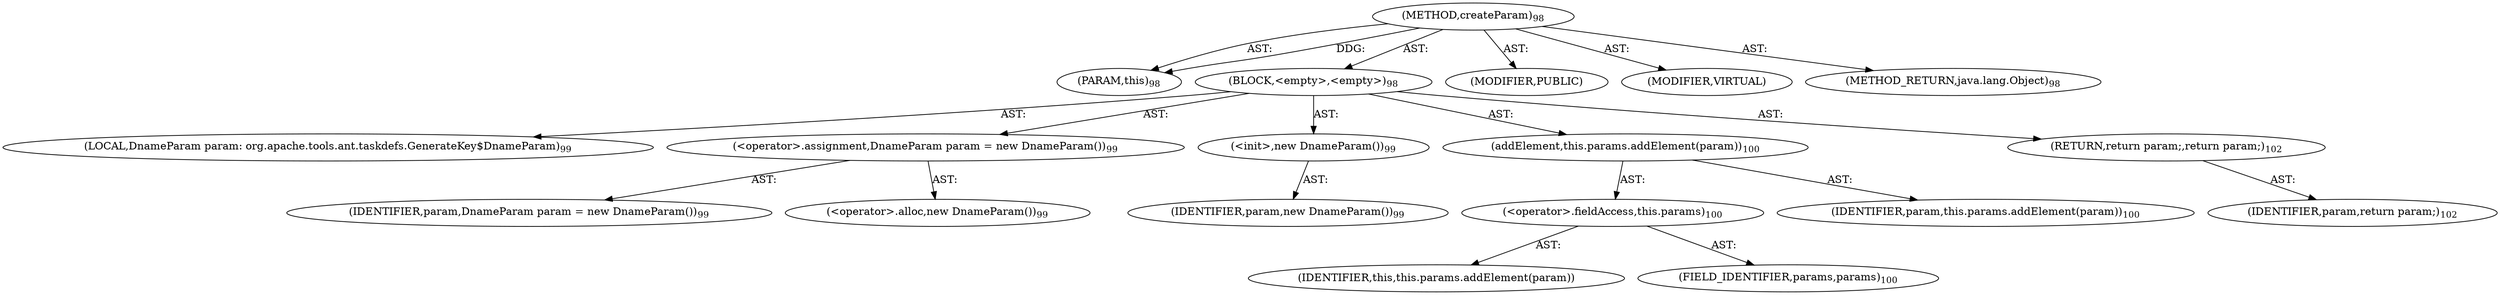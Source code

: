 digraph "createParam" {  
"111669149701" [label = <(METHOD,createParam)<SUB>98</SUB>> ]
"115964117012" [label = <(PARAM,this)<SUB>98</SUB>> ]
"25769803781" [label = <(BLOCK,&lt;empty&gt;,&lt;empty&gt;)<SUB>98</SUB>> ]
"94489280512" [label = <(LOCAL,DnameParam param: org.apache.tools.ant.taskdefs.GenerateKey$DnameParam)<SUB>99</SUB>> ]
"30064771078" [label = <(&lt;operator&gt;.assignment,DnameParam param = new DnameParam())<SUB>99</SUB>> ]
"68719476758" [label = <(IDENTIFIER,param,DnameParam param = new DnameParam())<SUB>99</SUB>> ]
"30064771079" [label = <(&lt;operator&gt;.alloc,new DnameParam())<SUB>99</SUB>> ]
"30064771080" [label = <(&lt;init&gt;,new DnameParam())<SUB>99</SUB>> ]
"68719476759" [label = <(IDENTIFIER,param,new DnameParam())<SUB>99</SUB>> ]
"30064771081" [label = <(addElement,this.params.addElement(param))<SUB>100</SUB>> ]
"30064771082" [label = <(&lt;operator&gt;.fieldAccess,this.params)<SUB>100</SUB>> ]
"68719476760" [label = <(IDENTIFIER,this,this.params.addElement(param))> ]
"55834574852" [label = <(FIELD_IDENTIFIER,params,params)<SUB>100</SUB>> ]
"68719476761" [label = <(IDENTIFIER,param,this.params.addElement(param))<SUB>100</SUB>> ]
"146028888066" [label = <(RETURN,return param;,return param;)<SUB>102</SUB>> ]
"68719476762" [label = <(IDENTIFIER,param,return param;)<SUB>102</SUB>> ]
"133143986190" [label = <(MODIFIER,PUBLIC)> ]
"133143986191" [label = <(MODIFIER,VIRTUAL)> ]
"128849018885" [label = <(METHOD_RETURN,java.lang.Object)<SUB>98</SUB>> ]
  "111669149701" -> "115964117012"  [ label = "AST: "] 
  "111669149701" -> "25769803781"  [ label = "AST: "] 
  "111669149701" -> "133143986190"  [ label = "AST: "] 
  "111669149701" -> "133143986191"  [ label = "AST: "] 
  "111669149701" -> "128849018885"  [ label = "AST: "] 
  "25769803781" -> "94489280512"  [ label = "AST: "] 
  "25769803781" -> "30064771078"  [ label = "AST: "] 
  "25769803781" -> "30064771080"  [ label = "AST: "] 
  "25769803781" -> "30064771081"  [ label = "AST: "] 
  "25769803781" -> "146028888066"  [ label = "AST: "] 
  "30064771078" -> "68719476758"  [ label = "AST: "] 
  "30064771078" -> "30064771079"  [ label = "AST: "] 
  "30064771080" -> "68719476759"  [ label = "AST: "] 
  "30064771081" -> "30064771082"  [ label = "AST: "] 
  "30064771081" -> "68719476761"  [ label = "AST: "] 
  "30064771082" -> "68719476760"  [ label = "AST: "] 
  "30064771082" -> "55834574852"  [ label = "AST: "] 
  "146028888066" -> "68719476762"  [ label = "AST: "] 
  "111669149701" -> "115964117012"  [ label = "DDG: "] 
}
